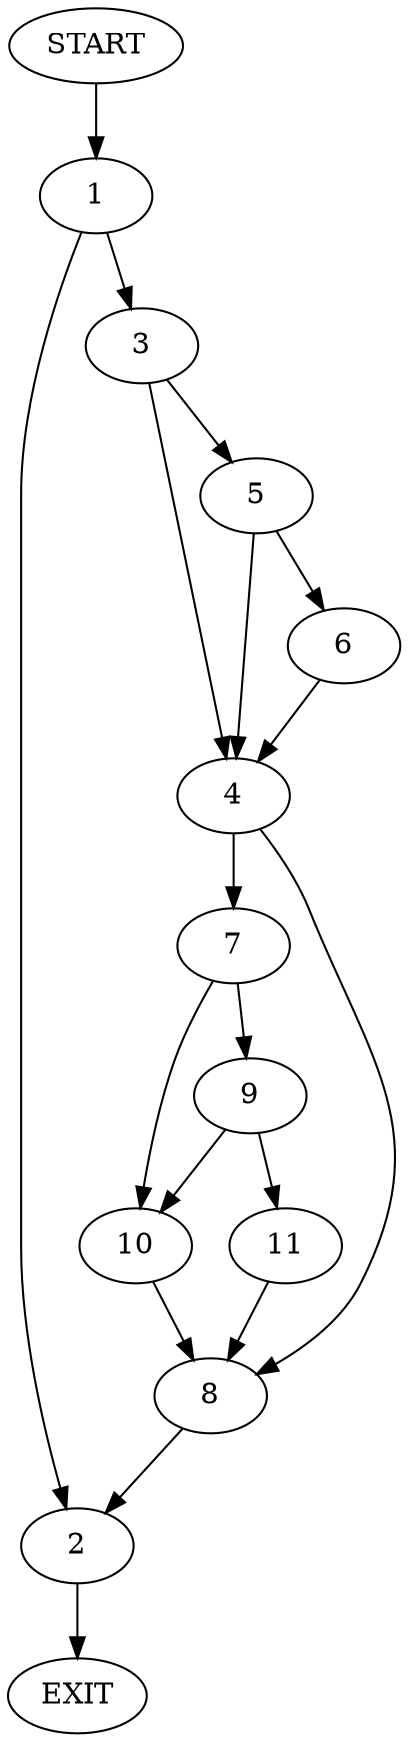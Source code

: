digraph {
0 [label="START"]
12 [label="EXIT"]
0 -> 1
1 -> 2
1 -> 3
2 -> 12
3 -> 4
3 -> 5
5 -> 4
5 -> 6
4 -> 7
4 -> 8
6 -> 4
7 -> 9
7 -> 10
8 -> 2
10 -> 8
9 -> 10
9 -> 11
11 -> 8
}
